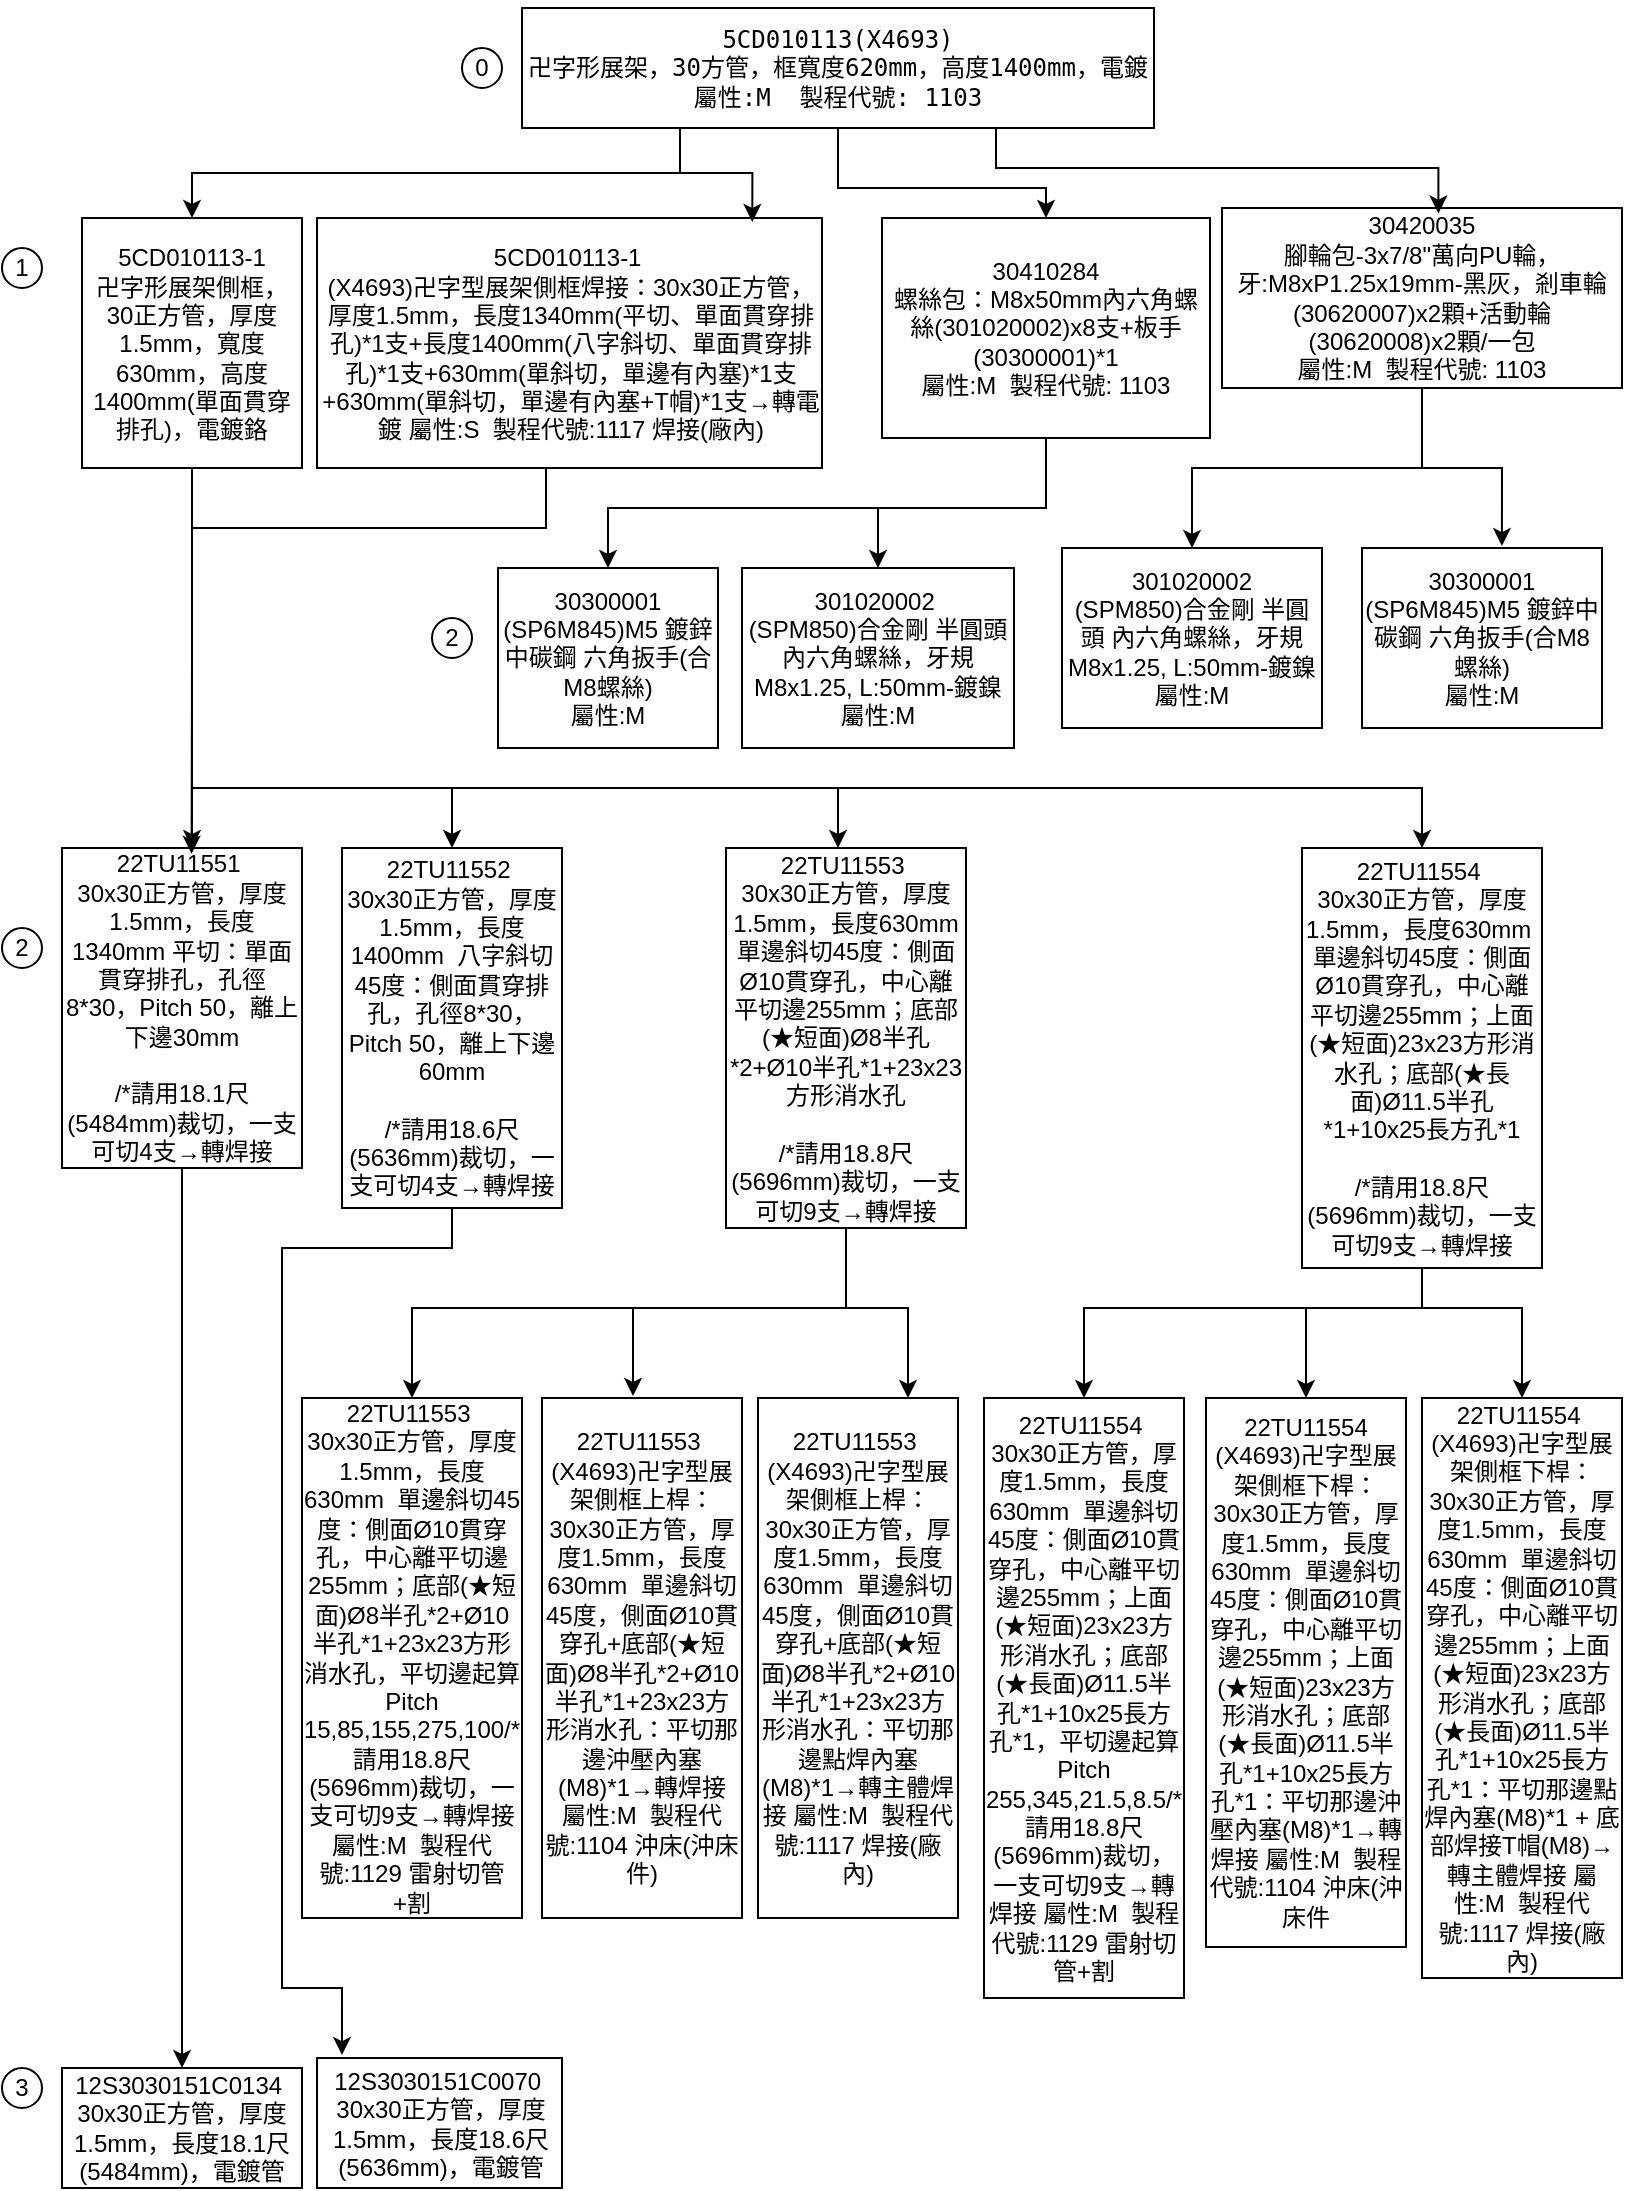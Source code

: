 <mxfile version="24.2.8" type="github">
  <diagram id="C5RBs43oDa-KdzZeNtuy" name="Page-1">
    <mxGraphModel dx="1195" dy="643" grid="1" gridSize="10" guides="1" tooltips="1" connect="1" arrows="1" fold="1" page="1" pageScale="1" pageWidth="827" pageHeight="1169" math="0" shadow="0">
      <root>
        <mxCell id="WIyWlLk6GJQsqaUBKTNV-0" />
        <mxCell id="WIyWlLk6GJQsqaUBKTNV-1" parent="WIyWlLk6GJQsqaUBKTNV-0" />
        <mxCell id="io9VJMqO0ZMELUNDM5LC-114" style="edgeStyle=orthogonalEdgeStyle;rounded=0;orthogonalLoop=1;jettySize=auto;html=1;exitX=0.25;exitY=1;exitDx=0;exitDy=0;entryX=0.5;entryY=0;entryDx=0;entryDy=0;" edge="1" parent="WIyWlLk6GJQsqaUBKTNV-1" source="io9VJMqO0ZMELUNDM5LC-0" target="io9VJMqO0ZMELUNDM5LC-1">
          <mxGeometry relative="1" as="geometry" />
        </mxCell>
        <mxCell id="io9VJMqO0ZMELUNDM5LC-117" style="edgeStyle=orthogonalEdgeStyle;rounded=0;orthogonalLoop=1;jettySize=auto;html=1;entryX=0.5;entryY=0;entryDx=0;entryDy=0;" edge="1" parent="WIyWlLk6GJQsqaUBKTNV-1" source="io9VJMqO0ZMELUNDM5LC-0" target="io9VJMqO0ZMELUNDM5LC-2">
          <mxGeometry relative="1" as="geometry">
            <Array as="points">
              <mxPoint x="428" y="100" />
              <mxPoint x="532" y="100" />
            </Array>
          </mxGeometry>
        </mxCell>
        <mxCell id="io9VJMqO0ZMELUNDM5LC-0" value="&lt;pre&gt;5CD010113(X4693)&lt;br&gt;卍字形展架，30方管，框寬度620mm，高度1400mm，電鍍&lt;br&gt;屬性:M&amp;nbsp; 製程代號: 1103&lt;/pre&gt;" style="rounded=0;whiteSpace=wrap;html=1;align=center;" vertex="1" parent="WIyWlLk6GJQsqaUBKTNV-1">
          <mxGeometry x="270" y="10" width="316" height="60" as="geometry" />
        </mxCell>
        <mxCell id="io9VJMqO0ZMELUNDM5LC-124" style="edgeStyle=orthogonalEdgeStyle;rounded=0;orthogonalLoop=1;jettySize=auto;html=1;entryX=0.5;entryY=0;entryDx=0;entryDy=0;" edge="1" parent="WIyWlLk6GJQsqaUBKTNV-1" source="io9VJMqO0ZMELUNDM5LC-1" target="io9VJMqO0ZMELUNDM5LC-25">
          <mxGeometry relative="1" as="geometry">
            <Array as="points">
              <mxPoint x="105" y="400" />
              <mxPoint x="720" y="400" />
            </Array>
          </mxGeometry>
        </mxCell>
        <mxCell id="io9VJMqO0ZMELUNDM5LC-127" style="edgeStyle=orthogonalEdgeStyle;rounded=0;orthogonalLoop=1;jettySize=auto;html=1;" edge="1" parent="WIyWlLk6GJQsqaUBKTNV-1" source="io9VJMqO0ZMELUNDM5LC-1" target="io9VJMqO0ZMELUNDM5LC-24">
          <mxGeometry relative="1" as="geometry">
            <Array as="points">
              <mxPoint x="105" y="400" />
              <mxPoint x="428" y="400" />
            </Array>
          </mxGeometry>
        </mxCell>
        <mxCell id="io9VJMqO0ZMELUNDM5LC-129" style="edgeStyle=orthogonalEdgeStyle;rounded=0;orthogonalLoop=1;jettySize=auto;html=1;" edge="1" parent="WIyWlLk6GJQsqaUBKTNV-1" source="io9VJMqO0ZMELUNDM5LC-1" target="io9VJMqO0ZMELUNDM5LC-23">
          <mxGeometry relative="1" as="geometry">
            <Array as="points">
              <mxPoint x="105" y="400" />
              <mxPoint x="235" y="400" />
            </Array>
          </mxGeometry>
        </mxCell>
        <mxCell id="io9VJMqO0ZMELUNDM5LC-1" value="5CD010113-1&lt;div&gt;卍字形展架側框，30正方管，厚度1.5mm，寬度630mm，高度1400mm(單面貫穿排孔)，電鍍鉻&lt;br&gt;&lt;/div&gt;" style="rounded=0;whiteSpace=wrap;html=1;" vertex="1" parent="WIyWlLk6GJQsqaUBKTNV-1">
          <mxGeometry x="50" y="115" width="110" height="125" as="geometry" />
        </mxCell>
        <mxCell id="io9VJMqO0ZMELUNDM5LC-108" style="edgeStyle=orthogonalEdgeStyle;rounded=0;orthogonalLoop=1;jettySize=auto;html=1;" edge="1" parent="WIyWlLk6GJQsqaUBKTNV-1" source="io9VJMqO0ZMELUNDM5LC-2" target="io9VJMqO0ZMELUNDM5LC-15">
          <mxGeometry relative="1" as="geometry">
            <Array as="points">
              <mxPoint x="532" y="260" />
              <mxPoint x="313" y="260" />
            </Array>
          </mxGeometry>
        </mxCell>
        <mxCell id="io9VJMqO0ZMELUNDM5LC-109" style="edgeStyle=orthogonalEdgeStyle;rounded=0;orthogonalLoop=1;jettySize=auto;html=1;entryX=0.5;entryY=0;entryDx=0;entryDy=0;" edge="1" parent="WIyWlLk6GJQsqaUBKTNV-1" source="io9VJMqO0ZMELUNDM5LC-2" target="io9VJMqO0ZMELUNDM5LC-14">
          <mxGeometry relative="1" as="geometry">
            <Array as="points">
              <mxPoint x="532" y="260" />
              <mxPoint x="448" y="260" />
            </Array>
          </mxGeometry>
        </mxCell>
        <mxCell id="io9VJMqO0ZMELUNDM5LC-2" value="&lt;p&gt;30410284&lt;br&gt;螺絲包：M8x50mm內六角螺絲(301020002)x8支+板手(30300001)*1&lt;br&gt;屬性:M&amp;nbsp; 製程代號: 1103&lt;/p&gt;" style="rounded=0;whiteSpace=wrap;html=1;" vertex="1" parent="WIyWlLk6GJQsqaUBKTNV-1">
          <mxGeometry x="450" y="115" width="164" height="110" as="geometry" />
        </mxCell>
        <mxCell id="io9VJMqO0ZMELUNDM5LC-19" style="edgeStyle=orthogonalEdgeStyle;rounded=0;orthogonalLoop=1;jettySize=auto;html=1;exitX=0.5;exitY=1;exitDx=0;exitDy=0;entryX=0.5;entryY=0;entryDx=0;entryDy=0;" edge="1" parent="WIyWlLk6GJQsqaUBKTNV-1" source="io9VJMqO0ZMELUNDM5LC-5" target="io9VJMqO0ZMELUNDM5LC-11">
          <mxGeometry relative="1" as="geometry" />
        </mxCell>
        <mxCell id="io9VJMqO0ZMELUNDM5LC-5" value="30420035&lt;div&gt;腳輪包-3x7/8&quot;萬向PU輪，牙:M8xP1.25x19mm-黑灰，剎車輪(30620007)x2顆+活動輪(30620008)x2顆/一包&lt;br&gt;&lt;/div&gt;&lt;div&gt;屬性:M&amp;nbsp; 製程代號: 1103&lt;br&gt;&lt;/div&gt;" style="rounded=0;whiteSpace=wrap;html=1;" vertex="1" parent="WIyWlLk6GJQsqaUBKTNV-1">
          <mxGeometry x="620" y="110" width="200" height="90" as="geometry" />
        </mxCell>
        <mxCell id="io9VJMqO0ZMELUNDM5LC-11" value="301020002&lt;div&gt;(SPM850)合金剛 半圓頭 內六角螺絲，牙規M8x1.25, L:50mm-鍍鎳&lt;br&gt;&lt;/div&gt;&lt;div&gt;屬性:M&lt;br&gt;&lt;/div&gt;" style="rounded=0;whiteSpace=wrap;html=1;" vertex="1" parent="WIyWlLk6GJQsqaUBKTNV-1">
          <mxGeometry x="540" y="280" width="130" height="90" as="geometry" />
        </mxCell>
        <mxCell id="io9VJMqO0ZMELUNDM5LC-12" value="30300001&lt;div&gt;(SP6M845)M5 鍍鋅中碳鋼 六角扳手(合M8螺絲)&lt;br&gt;&lt;/div&gt;&lt;div&gt;屬性:M&lt;br&gt;&lt;/div&gt;" style="rounded=0;whiteSpace=wrap;html=1;" vertex="1" parent="WIyWlLk6GJQsqaUBKTNV-1">
          <mxGeometry x="690" y="280" width="120" height="90" as="geometry" />
        </mxCell>
        <mxCell id="io9VJMqO0ZMELUNDM5LC-14" value="301020002&amp;nbsp;&lt;div&gt;(SPM850)合金剛 半圓頭 內六角螺絲，牙規M8x1.25, L:50mm-鍍鎳&lt;/div&gt;&lt;div&gt;屬性:M&lt;br&gt;&lt;/div&gt;" style="rounded=0;whiteSpace=wrap;html=1;" vertex="1" parent="WIyWlLk6GJQsqaUBKTNV-1">
          <mxGeometry x="380" y="290" width="136" height="90" as="geometry" />
        </mxCell>
        <mxCell id="io9VJMqO0ZMELUNDM5LC-15" value="30300001 (SP6M845)M5 鍍鋅中碳鋼 六角扳手(合M8螺絲)&lt;div&gt;屬性:M&lt;br&gt;&lt;/div&gt;" style="rounded=0;whiteSpace=wrap;html=1;" vertex="1" parent="WIyWlLk6GJQsqaUBKTNV-1">
          <mxGeometry x="258" y="290" width="110" height="90" as="geometry" />
        </mxCell>
        <mxCell id="io9VJMqO0ZMELUNDM5LC-18" style="edgeStyle=orthogonalEdgeStyle;rounded=0;orthogonalLoop=1;jettySize=auto;html=1;entryX=0.583;entryY=-0.011;entryDx=0;entryDy=0;entryPerimeter=0;" edge="1" parent="WIyWlLk6GJQsqaUBKTNV-1" source="io9VJMqO0ZMELUNDM5LC-5" target="io9VJMqO0ZMELUNDM5LC-12">
          <mxGeometry relative="1" as="geometry" />
        </mxCell>
        <mxCell id="io9VJMqO0ZMELUNDM5LC-37" style="edgeStyle=orthogonalEdgeStyle;rounded=0;orthogonalLoop=1;jettySize=auto;html=1;entryX=0.5;entryY=0;entryDx=0;entryDy=0;" edge="1" parent="WIyWlLk6GJQsqaUBKTNV-1" source="io9VJMqO0ZMELUNDM5LC-22" target="io9VJMqO0ZMELUNDM5LC-35">
          <mxGeometry relative="1" as="geometry" />
        </mxCell>
        <mxCell id="io9VJMqO0ZMELUNDM5LC-22" value="22TU11551&amp;nbsp;&lt;div&gt;30x30正方管，厚度1.5mm，長度1340mm 平切：單面貫穿排孔，孔徑8*30，Pitch 50，離上下邊30mm&lt;/div&gt;&lt;div&gt;&lt;br&gt;&lt;/div&gt;&lt;div&gt;/*&lt;span style=&quot;background-color: initial;&quot;&gt;請用18.1尺(5484mm)裁切，一支可切4支→轉焊接&lt;/span&gt;&lt;/div&gt;" style="rounded=0;whiteSpace=wrap;html=1;" vertex="1" parent="WIyWlLk6GJQsqaUBKTNV-1">
          <mxGeometry x="40" y="430" width="120" height="160" as="geometry" />
        </mxCell>
        <mxCell id="io9VJMqO0ZMELUNDM5LC-23" value="22TU11552&amp;nbsp;&lt;div&gt;30x30正方管，厚度1.5mm，長度1400mm&amp;nbsp; 八字斜切45度：側面貫穿排孔，孔徑8*30，Pitch 50，離上下邊60mm&lt;/div&gt;&lt;div&gt;&lt;br&gt;&lt;/div&gt;&lt;div&gt;/*&lt;span style=&quot;background-color: initial;&quot;&gt;請用18.6尺(5636mm)裁切，一支可切4支→轉焊接&lt;/span&gt;&lt;/div&gt;" style="rounded=0;whiteSpace=wrap;html=1;" vertex="1" parent="WIyWlLk6GJQsqaUBKTNV-1">
          <mxGeometry x="180" y="430" width="110" height="180" as="geometry" />
        </mxCell>
        <mxCell id="io9VJMqO0ZMELUNDM5LC-149" style="edgeStyle=orthogonalEdgeStyle;rounded=0;orthogonalLoop=1;jettySize=auto;html=1;entryX=0.75;entryY=0;entryDx=0;entryDy=0;" edge="1" parent="WIyWlLk6GJQsqaUBKTNV-1" source="io9VJMqO0ZMELUNDM5LC-24" target="io9VJMqO0ZMELUNDM5LC-85">
          <mxGeometry relative="1" as="geometry">
            <Array as="points">
              <mxPoint x="432" y="660" />
              <mxPoint x="463" y="660" />
            </Array>
          </mxGeometry>
        </mxCell>
        <mxCell id="io9VJMqO0ZMELUNDM5LC-154" style="edgeStyle=orthogonalEdgeStyle;rounded=0;orthogonalLoop=1;jettySize=auto;html=1;entryX=0.5;entryY=0;entryDx=0;entryDy=0;" edge="1" parent="WIyWlLk6GJQsqaUBKTNV-1" source="io9VJMqO0ZMELUNDM5LC-24" target="io9VJMqO0ZMELUNDM5LC-79">
          <mxGeometry relative="1" as="geometry">
            <Array as="points">
              <mxPoint x="432" y="660" />
              <mxPoint x="215" y="660" />
            </Array>
          </mxGeometry>
        </mxCell>
        <mxCell id="io9VJMqO0ZMELUNDM5LC-24" value="22TU11553&amp;nbsp;&lt;div&gt;30x30正方管，厚度1.5mm，長度630mm 單邊斜切45度：側面Ø10貫穿孔，中心離平切邊255mm；底部(★短面)Ø8半孔*2+Ø10半孔*1+23x23方形消水孔&lt;/div&gt;&lt;div&gt;&lt;br&gt;&lt;/div&gt;&lt;div&gt;/&lt;span style=&quot;background-color: initial;&quot;&gt;*請用18.8尺(5696mm)裁切，一支可切9支→轉焊接&lt;/span&gt;&lt;/div&gt;" style="rounded=0;whiteSpace=wrap;html=1;" vertex="1" parent="WIyWlLk6GJQsqaUBKTNV-1">
          <mxGeometry x="372" y="430" width="120" height="190" as="geometry" />
        </mxCell>
        <mxCell id="io9VJMqO0ZMELUNDM5LC-139" style="edgeStyle=orthogonalEdgeStyle;rounded=0;orthogonalLoop=1;jettySize=auto;html=1;" edge="1" parent="WIyWlLk6GJQsqaUBKTNV-1" source="io9VJMqO0ZMELUNDM5LC-25" target="io9VJMqO0ZMELUNDM5LC-130">
          <mxGeometry relative="1" as="geometry">
            <Array as="points">
              <mxPoint x="720" y="660" />
              <mxPoint x="551" y="660" />
            </Array>
          </mxGeometry>
        </mxCell>
        <mxCell id="io9VJMqO0ZMELUNDM5LC-152" style="edgeStyle=orthogonalEdgeStyle;rounded=0;orthogonalLoop=1;jettySize=auto;html=1;entryX=0.5;entryY=0;entryDx=0;entryDy=0;" edge="1" parent="WIyWlLk6GJQsqaUBKTNV-1" source="io9VJMqO0ZMELUNDM5LC-25" target="io9VJMqO0ZMELUNDM5LC-131">
          <mxGeometry relative="1" as="geometry">
            <Array as="points">
              <mxPoint x="720" y="660" />
              <mxPoint x="662" y="660" />
            </Array>
          </mxGeometry>
        </mxCell>
        <mxCell id="io9VJMqO0ZMELUNDM5LC-153" style="edgeStyle=orthogonalEdgeStyle;rounded=0;orthogonalLoop=1;jettySize=auto;html=1;entryX=0.5;entryY=0;entryDx=0;entryDy=0;" edge="1" parent="WIyWlLk6GJQsqaUBKTNV-1" source="io9VJMqO0ZMELUNDM5LC-25" target="io9VJMqO0ZMELUNDM5LC-135">
          <mxGeometry relative="1" as="geometry">
            <Array as="points">
              <mxPoint x="720" y="660" />
              <mxPoint x="770" y="660" />
            </Array>
          </mxGeometry>
        </mxCell>
        <mxCell id="io9VJMqO0ZMELUNDM5LC-25" value="22TU11554&amp;nbsp;&lt;div&gt;30x30正方管，厚度1.5mm，長度630mm&amp;nbsp; 單邊斜切45度：側面Ø10貫穿孔，中心離平切邊255mm；上面(★短面)23x23方形消水孔；底部(★長面)Ø11.5半孔*1+10x25長方孔*1&lt;/div&gt;&lt;div&gt;&lt;br&gt;&lt;/div&gt;&lt;div&gt;/*請用18.8尺(5696mm)裁切，一支可切9支→轉焊接&lt;br&gt;&lt;/div&gt;" style="rounded=0;whiteSpace=wrap;html=1;" vertex="1" parent="WIyWlLk6GJQsqaUBKTNV-1">
          <mxGeometry x="660" y="430" width="120" height="210" as="geometry" />
        </mxCell>
        <mxCell id="io9VJMqO0ZMELUNDM5LC-35" value="12S3030151C0134&amp;nbsp;&lt;div&gt;30x30正方管，厚度1.5mm，長度18.1尺(5484mm)，電鍍管&lt;/div&gt;" style="rounded=0;whiteSpace=wrap;html=1;align=center;" vertex="1" parent="WIyWlLk6GJQsqaUBKTNV-1">
          <mxGeometry x="40" y="1040" width="120" height="60" as="geometry" />
        </mxCell>
        <mxCell id="io9VJMqO0ZMELUNDM5LC-38" value="12S3030151C0070&amp;nbsp;&lt;div&gt;30x30正方管，厚度1.5mm，長度18.6尺(5636mm)，電鍍管&lt;/div&gt;" style="rounded=0;whiteSpace=wrap;html=1;" vertex="1" parent="WIyWlLk6GJQsqaUBKTNV-1">
          <mxGeometry x="167.5" y="1035" width="122.5" height="65" as="geometry" />
        </mxCell>
        <mxCell id="io9VJMqO0ZMELUNDM5LC-60" value="0" style="ellipse;whiteSpace=wrap;html=1;aspect=fixed;" vertex="1" parent="WIyWlLk6GJQsqaUBKTNV-1">
          <mxGeometry x="240" y="30" width="20" height="20" as="geometry" />
        </mxCell>
        <mxCell id="io9VJMqO0ZMELUNDM5LC-61" value="1" style="ellipse;whiteSpace=wrap;html=1;aspect=fixed;" vertex="1" parent="WIyWlLk6GJQsqaUBKTNV-1">
          <mxGeometry x="10" y="130" width="20" height="20" as="geometry" />
        </mxCell>
        <mxCell id="io9VJMqO0ZMELUNDM5LC-62" value="2" style="ellipse;whiteSpace=wrap;html=1;aspect=fixed;" vertex="1" parent="WIyWlLk6GJQsqaUBKTNV-1">
          <mxGeometry x="225" y="315" width="20" height="20" as="geometry" />
        </mxCell>
        <mxCell id="io9VJMqO0ZMELUNDM5LC-63" value="2" style="ellipse;whiteSpace=wrap;html=1;aspect=fixed;" vertex="1" parent="WIyWlLk6GJQsqaUBKTNV-1">
          <mxGeometry x="10" y="470" width="20" height="20" as="geometry" />
        </mxCell>
        <mxCell id="io9VJMqO0ZMELUNDM5LC-77" value="3" style="ellipse;whiteSpace=wrap;html=1;aspect=fixed;" vertex="1" parent="WIyWlLk6GJQsqaUBKTNV-1">
          <mxGeometry x="10" y="1040" width="20" height="20" as="geometry" />
        </mxCell>
        <mxCell id="io9VJMqO0ZMELUNDM5LC-79" value="&lt;div&gt;22TU11553&amp;nbsp;&lt;/div&gt;&lt;div&gt;30x30正方管，厚度1.5mm，長度630mm&amp;nbsp; 單邊斜切45度：側面Ø10貫穿孔，中心離平切邊255mm；底部(★短面)Ø8半孔*2+Ø10半孔*1+23x23方形消水孔，平切邊起算Pitch 15,85,155,275,100/*請用18.8尺(5696mm)裁切，一支可切9支→轉焊接 屬性:M&amp;nbsp; 製程代號:1129 雷射切管+割&lt;/div&gt;" style="rounded=0;whiteSpace=wrap;html=1;align=center;" vertex="1" parent="WIyWlLk6GJQsqaUBKTNV-1">
          <mxGeometry x="160" y="705" width="110" height="260" as="geometry" />
        </mxCell>
        <mxCell id="io9VJMqO0ZMELUNDM5LC-81" value="22TU11553&amp;nbsp;&lt;div&gt;(X4693)卍字型展架側框上桿：30x30正方管，厚度1.5mm，長度630mm&amp;nbsp; 單邊斜切45度，側面Ø10貫穿孔+底部(★短面)Ø8半孔*2+Ø10半孔*1+23x23方形消水孔：平切那邊沖壓內塞(M8)*1→轉焊接 屬性:M&amp;nbsp; 製程代號:1104 沖床(沖床件)&lt;/div&gt;" style="rounded=0;whiteSpace=wrap;html=1;" vertex="1" parent="WIyWlLk6GJQsqaUBKTNV-1">
          <mxGeometry x="280" y="705" width="100" height="260" as="geometry" />
        </mxCell>
        <mxCell id="io9VJMqO0ZMELUNDM5LC-85" value="22TU11553&amp;nbsp;&lt;div&gt;(X4693)卍字型展架側框上桿：30x30正方管，厚度1.5mm，長度630mm&amp;nbsp; 單邊斜切45度，側面Ø10貫穿孔+底部(★短面)Ø8半孔*2+Ø10半孔*1+23x23方形消水孔：平切那邊點焊內塞(M8)*1→轉主體焊接 屬性:M&amp;nbsp; 製程代號:1117 焊接(廠內)&lt;/div&gt;" style="rounded=0;whiteSpace=wrap;html=1;" vertex="1" parent="WIyWlLk6GJQsqaUBKTNV-1">
          <mxGeometry x="388" y="705" width="100" height="260" as="geometry" />
        </mxCell>
        <mxCell id="io9VJMqO0ZMELUNDM5LC-94" style="edgeStyle=orthogonalEdgeStyle;rounded=0;orthogonalLoop=1;jettySize=auto;html=1;entryX=0.102;entryY=-0.023;entryDx=0;entryDy=0;entryPerimeter=0;" edge="1" parent="WIyWlLk6GJQsqaUBKTNV-1" source="io9VJMqO0ZMELUNDM5LC-23" target="io9VJMqO0ZMELUNDM5LC-38">
          <mxGeometry relative="1" as="geometry">
            <Array as="points">
              <mxPoint x="235" y="630" />
              <mxPoint x="150" y="630" />
              <mxPoint x="150" y="1000" />
              <mxPoint x="180" y="1000" />
            </Array>
          </mxGeometry>
        </mxCell>
        <mxCell id="io9VJMqO0ZMELUNDM5LC-126" style="edgeStyle=orthogonalEdgeStyle;rounded=0;orthogonalLoop=1;jettySize=auto;html=1;" edge="1" parent="WIyWlLk6GJQsqaUBKTNV-1">
          <mxGeometry relative="1" as="geometry">
            <mxPoint x="105" y="430" as="targetPoint" />
            <mxPoint x="282" y="240.0" as="sourcePoint" />
            <Array as="points">
              <mxPoint x="282" y="270" />
              <mxPoint x="105" y="270" />
            </Array>
          </mxGeometry>
        </mxCell>
        <mxCell id="io9VJMqO0ZMELUNDM5LC-98" value="5CD010113-1&amp;nbsp;&lt;div&gt;(X4693)卍字型展架側框焊接：30x30正方管，厚度1.5mm，長度1340mm(平切、單面貫穿排孔)*1支+長度1400mm(八字斜切、單面貫穿排孔)*1支+630mm(單斜切，單邊有內塞)*1支+630mm(單斜切，單邊有內塞+T帽)*1支→轉電鍍 屬性:S&amp;nbsp; 製程代號:1117 焊接(廠內)&lt;/div&gt;" style="rounded=0;whiteSpace=wrap;html=1;" vertex="1" parent="WIyWlLk6GJQsqaUBKTNV-1">
          <mxGeometry x="167.5" y="115" width="252.5" height="125" as="geometry" />
        </mxCell>
        <mxCell id="io9VJMqO0ZMELUNDM5LC-115" style="edgeStyle=orthogonalEdgeStyle;rounded=0;orthogonalLoop=1;jettySize=auto;html=1;exitX=0.25;exitY=1;exitDx=0;exitDy=0;entryX=0.862;entryY=0.016;entryDx=0;entryDy=0;entryPerimeter=0;" edge="1" parent="WIyWlLk6GJQsqaUBKTNV-1" source="io9VJMqO0ZMELUNDM5LC-0" target="io9VJMqO0ZMELUNDM5LC-98">
          <mxGeometry relative="1" as="geometry" />
        </mxCell>
        <mxCell id="io9VJMqO0ZMELUNDM5LC-116" style="edgeStyle=orthogonalEdgeStyle;rounded=0;orthogonalLoop=1;jettySize=auto;html=1;exitX=0.75;exitY=1;exitDx=0;exitDy=0;entryX=0.541;entryY=0.031;entryDx=0;entryDy=0;entryPerimeter=0;" edge="1" parent="WIyWlLk6GJQsqaUBKTNV-1" source="io9VJMqO0ZMELUNDM5LC-0" target="io9VJMqO0ZMELUNDM5LC-5">
          <mxGeometry relative="1" as="geometry" />
        </mxCell>
        <mxCell id="io9VJMqO0ZMELUNDM5LC-123" style="edgeStyle=orthogonalEdgeStyle;rounded=0;orthogonalLoop=1;jettySize=auto;html=1;entryX=0.54;entryY=0.018;entryDx=0;entryDy=0;entryPerimeter=0;" edge="1" parent="WIyWlLk6GJQsqaUBKTNV-1" source="io9VJMqO0ZMELUNDM5LC-1" target="io9VJMqO0ZMELUNDM5LC-22">
          <mxGeometry relative="1" as="geometry" />
        </mxCell>
        <mxCell id="io9VJMqO0ZMELUNDM5LC-130" value="&lt;div&gt;22TU11554&amp;nbsp;&lt;/div&gt;&lt;div&gt;30x30正方管，厚度1.5mm，長度630mm&amp;nbsp; 單邊斜切45度：側面Ø10貫穿孔，中心離平切邊255mm；上面(★短面)23x23方形消水孔；底部(★長面)Ø11.5半孔*1+10x25長方孔*1，平切邊起算Pitch 255,345,21.5,8.5/*請用18.8尺(5696mm)裁切，一支可切9支→轉焊接 屬性:M&amp;nbsp; 製程代號:1129 雷射切管+割&lt;/div&gt;" style="rounded=0;whiteSpace=wrap;html=1;" vertex="1" parent="WIyWlLk6GJQsqaUBKTNV-1">
          <mxGeometry x="501" y="705" width="100" height="300" as="geometry" />
        </mxCell>
        <mxCell id="io9VJMqO0ZMELUNDM5LC-131" value="&lt;div&gt;22TU11554 (X4693)卍字型展架側框下桿：30x30正方管，厚度1.5mm，長度630mm&amp;nbsp; 單邊斜切45度：側面Ø10貫穿孔，中心離平切邊255mm；上面(★短面)23x23方形消水孔；底部(★長面)Ø11.5半孔*1+10x25長方孔*1：平切那邊沖壓內塞(M8)*1→轉焊接 屬性:M&amp;nbsp; 製程代號:1104 沖床(沖床件&lt;/div&gt;" style="rounded=0;whiteSpace=wrap;html=1;" vertex="1" parent="WIyWlLk6GJQsqaUBKTNV-1">
          <mxGeometry x="612" y="705" width="100" height="274.5" as="geometry" />
        </mxCell>
        <mxCell id="io9VJMqO0ZMELUNDM5LC-135" value="22TU11554&amp;nbsp;&lt;div&gt;(X4693)卍字型展架側框下桿：30x30正方管，厚度1.5mm，長度630mm&amp;nbsp; 單邊斜切45度：側面Ø10貫穿孔，中心離平切邊255mm；上面(★短面)23x23方形消水孔；底部(★長面)Ø11.5半孔*1+10x25長方孔*1：平切那邊點焊內塞(M8)*1 + 底部焊接T帽(M8)→轉主體焊接 屬性:M&amp;nbsp; 製程代號:1117 焊接(廠內)&lt;/div&gt;" style="rounded=0;whiteSpace=wrap;html=1;" vertex="1" parent="WIyWlLk6GJQsqaUBKTNV-1">
          <mxGeometry x="720" y="705" width="100" height="290" as="geometry" />
        </mxCell>
        <mxCell id="io9VJMqO0ZMELUNDM5LC-147" style="edgeStyle=orthogonalEdgeStyle;rounded=0;orthogonalLoop=1;jettySize=auto;html=1;entryX=0.455;entryY=-0.004;entryDx=0;entryDy=0;entryPerimeter=0;" edge="1" parent="WIyWlLk6GJQsqaUBKTNV-1" source="io9VJMqO0ZMELUNDM5LC-24" target="io9VJMqO0ZMELUNDM5LC-81">
          <mxGeometry relative="1" as="geometry">
            <Array as="points">
              <mxPoint x="432" y="660" />
              <mxPoint x="326" y="660" />
            </Array>
          </mxGeometry>
        </mxCell>
      </root>
    </mxGraphModel>
  </diagram>
</mxfile>
